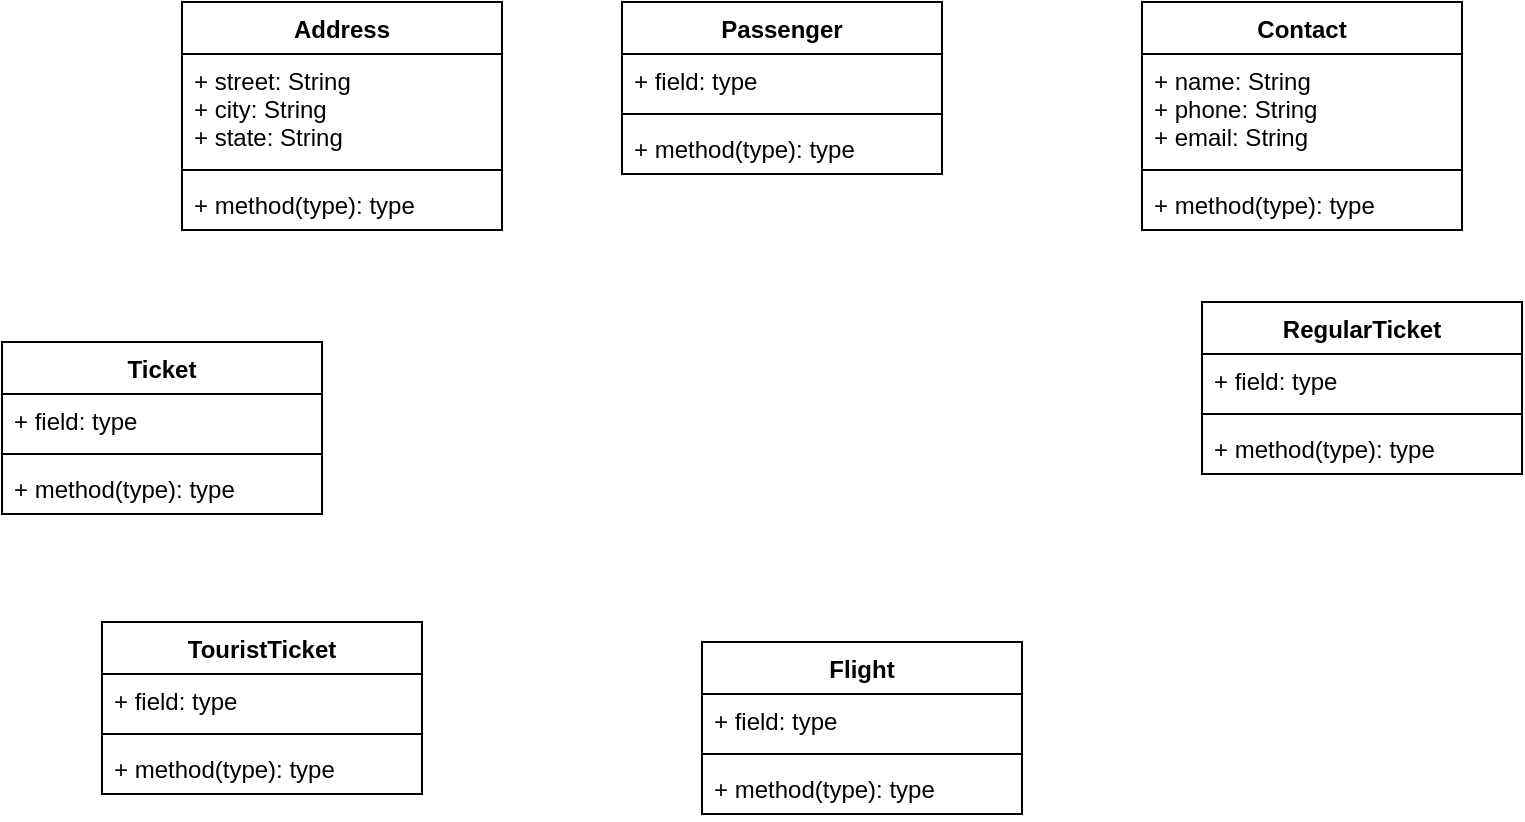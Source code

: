 <mxfile version="15.3.1" type="github">
  <diagram id="l178mCylxaMmiPzsP-Q-" name="Page-1">
    <mxGraphModel dx="868" dy="482" grid="1" gridSize="10" guides="1" tooltips="1" connect="1" arrows="1" fold="1" page="1" pageScale="1" pageWidth="827" pageHeight="1169" math="0" shadow="0">
      <root>
        <mxCell id="0" />
        <mxCell id="1" parent="0" />
        <mxCell id="HkpTVsX4ZouJRN6nkkLg-29" value="Address" style="swimlane;fontStyle=1;align=center;verticalAlign=top;childLayout=stackLayout;horizontal=1;startSize=26;horizontalStack=0;resizeParent=1;resizeParentMax=0;resizeLast=0;collapsible=1;marginBottom=0;" vertex="1" parent="1">
          <mxGeometry x="120" y="10" width="160" height="114" as="geometry" />
        </mxCell>
        <mxCell id="HkpTVsX4ZouJRN6nkkLg-30" value="+ street: String&#xa;+ city: String&#xa;+ state: String" style="text;strokeColor=none;fillColor=none;align=left;verticalAlign=top;spacingLeft=4;spacingRight=4;overflow=hidden;rotatable=0;points=[[0,0.5],[1,0.5]];portConstraint=eastwest;" vertex="1" parent="HkpTVsX4ZouJRN6nkkLg-29">
          <mxGeometry y="26" width="160" height="54" as="geometry" />
        </mxCell>
        <mxCell id="HkpTVsX4ZouJRN6nkkLg-31" value="" style="line;strokeWidth=1;fillColor=none;align=left;verticalAlign=middle;spacingTop=-1;spacingLeft=3;spacingRight=3;rotatable=0;labelPosition=right;points=[];portConstraint=eastwest;" vertex="1" parent="HkpTVsX4ZouJRN6nkkLg-29">
          <mxGeometry y="80" width="160" height="8" as="geometry" />
        </mxCell>
        <mxCell id="HkpTVsX4ZouJRN6nkkLg-32" value="+ method(type): type" style="text;strokeColor=none;fillColor=none;align=left;verticalAlign=top;spacingLeft=4;spacingRight=4;overflow=hidden;rotatable=0;points=[[0,0.5],[1,0.5]];portConstraint=eastwest;" vertex="1" parent="HkpTVsX4ZouJRN6nkkLg-29">
          <mxGeometry y="88" width="160" height="26" as="geometry" />
        </mxCell>
        <mxCell id="HkpTVsX4ZouJRN6nkkLg-33" value="Flight" style="swimlane;fontStyle=1;align=center;verticalAlign=top;childLayout=stackLayout;horizontal=1;startSize=26;horizontalStack=0;resizeParent=1;resizeParentMax=0;resizeLast=0;collapsible=1;marginBottom=0;" vertex="1" parent="1">
          <mxGeometry x="380" y="330" width="160" height="86" as="geometry" />
        </mxCell>
        <mxCell id="HkpTVsX4ZouJRN6nkkLg-34" value="+ field: type" style="text;strokeColor=none;fillColor=none;align=left;verticalAlign=top;spacingLeft=4;spacingRight=4;overflow=hidden;rotatable=0;points=[[0,0.5],[1,0.5]];portConstraint=eastwest;" vertex="1" parent="HkpTVsX4ZouJRN6nkkLg-33">
          <mxGeometry y="26" width="160" height="26" as="geometry" />
        </mxCell>
        <mxCell id="HkpTVsX4ZouJRN6nkkLg-35" value="" style="line;strokeWidth=1;fillColor=none;align=left;verticalAlign=middle;spacingTop=-1;spacingLeft=3;spacingRight=3;rotatable=0;labelPosition=right;points=[];portConstraint=eastwest;" vertex="1" parent="HkpTVsX4ZouJRN6nkkLg-33">
          <mxGeometry y="52" width="160" height="8" as="geometry" />
        </mxCell>
        <mxCell id="HkpTVsX4ZouJRN6nkkLg-36" value="+ method(type): type" style="text;strokeColor=none;fillColor=none;align=left;verticalAlign=top;spacingLeft=4;spacingRight=4;overflow=hidden;rotatable=0;points=[[0,0.5],[1,0.5]];portConstraint=eastwest;" vertex="1" parent="HkpTVsX4ZouJRN6nkkLg-33">
          <mxGeometry y="60" width="160" height="26" as="geometry" />
        </mxCell>
        <mxCell id="HkpTVsX4ZouJRN6nkkLg-37" value="TouristTicket" style="swimlane;fontStyle=1;align=center;verticalAlign=top;childLayout=stackLayout;horizontal=1;startSize=26;horizontalStack=0;resizeParent=1;resizeParentMax=0;resizeLast=0;collapsible=1;marginBottom=0;" vertex="1" parent="1">
          <mxGeometry x="80" y="320" width="160" height="86" as="geometry" />
        </mxCell>
        <mxCell id="HkpTVsX4ZouJRN6nkkLg-38" value="+ field: type" style="text;strokeColor=none;fillColor=none;align=left;verticalAlign=top;spacingLeft=4;spacingRight=4;overflow=hidden;rotatable=0;points=[[0,0.5],[1,0.5]];portConstraint=eastwest;" vertex="1" parent="HkpTVsX4ZouJRN6nkkLg-37">
          <mxGeometry y="26" width="160" height="26" as="geometry" />
        </mxCell>
        <mxCell id="HkpTVsX4ZouJRN6nkkLg-39" value="" style="line;strokeWidth=1;fillColor=none;align=left;verticalAlign=middle;spacingTop=-1;spacingLeft=3;spacingRight=3;rotatable=0;labelPosition=right;points=[];portConstraint=eastwest;" vertex="1" parent="HkpTVsX4ZouJRN6nkkLg-37">
          <mxGeometry y="52" width="160" height="8" as="geometry" />
        </mxCell>
        <mxCell id="HkpTVsX4ZouJRN6nkkLg-40" value="+ method(type): type" style="text;strokeColor=none;fillColor=none;align=left;verticalAlign=top;spacingLeft=4;spacingRight=4;overflow=hidden;rotatable=0;points=[[0,0.5],[1,0.5]];portConstraint=eastwest;" vertex="1" parent="HkpTVsX4ZouJRN6nkkLg-37">
          <mxGeometry y="60" width="160" height="26" as="geometry" />
        </mxCell>
        <mxCell id="HkpTVsX4ZouJRN6nkkLg-41" value="RegularTicket" style="swimlane;fontStyle=1;align=center;verticalAlign=top;childLayout=stackLayout;horizontal=1;startSize=26;horizontalStack=0;resizeParent=1;resizeParentMax=0;resizeLast=0;collapsible=1;marginBottom=0;" vertex="1" parent="1">
          <mxGeometry x="630" y="160" width="160" height="86" as="geometry" />
        </mxCell>
        <mxCell id="HkpTVsX4ZouJRN6nkkLg-42" value="+ field: type" style="text;strokeColor=none;fillColor=none;align=left;verticalAlign=top;spacingLeft=4;spacingRight=4;overflow=hidden;rotatable=0;points=[[0,0.5],[1,0.5]];portConstraint=eastwest;" vertex="1" parent="HkpTVsX4ZouJRN6nkkLg-41">
          <mxGeometry y="26" width="160" height="26" as="geometry" />
        </mxCell>
        <mxCell id="HkpTVsX4ZouJRN6nkkLg-43" value="" style="line;strokeWidth=1;fillColor=none;align=left;verticalAlign=middle;spacingTop=-1;spacingLeft=3;spacingRight=3;rotatable=0;labelPosition=right;points=[];portConstraint=eastwest;" vertex="1" parent="HkpTVsX4ZouJRN6nkkLg-41">
          <mxGeometry y="52" width="160" height="8" as="geometry" />
        </mxCell>
        <mxCell id="HkpTVsX4ZouJRN6nkkLg-44" value="+ method(type): type" style="text;strokeColor=none;fillColor=none;align=left;verticalAlign=top;spacingLeft=4;spacingRight=4;overflow=hidden;rotatable=0;points=[[0,0.5],[1,0.5]];portConstraint=eastwest;" vertex="1" parent="HkpTVsX4ZouJRN6nkkLg-41">
          <mxGeometry y="60" width="160" height="26" as="geometry" />
        </mxCell>
        <mxCell id="HkpTVsX4ZouJRN6nkkLg-45" value="Ticket" style="swimlane;fontStyle=1;align=center;verticalAlign=top;childLayout=stackLayout;horizontal=1;startSize=26;horizontalStack=0;resizeParent=1;resizeParentMax=0;resizeLast=0;collapsible=1;marginBottom=0;" vertex="1" parent="1">
          <mxGeometry x="30" y="180" width="160" height="86" as="geometry" />
        </mxCell>
        <mxCell id="HkpTVsX4ZouJRN6nkkLg-46" value="+ field: type" style="text;strokeColor=none;fillColor=none;align=left;verticalAlign=top;spacingLeft=4;spacingRight=4;overflow=hidden;rotatable=0;points=[[0,0.5],[1,0.5]];portConstraint=eastwest;" vertex="1" parent="HkpTVsX4ZouJRN6nkkLg-45">
          <mxGeometry y="26" width="160" height="26" as="geometry" />
        </mxCell>
        <mxCell id="HkpTVsX4ZouJRN6nkkLg-47" value="" style="line;strokeWidth=1;fillColor=none;align=left;verticalAlign=middle;spacingTop=-1;spacingLeft=3;spacingRight=3;rotatable=0;labelPosition=right;points=[];portConstraint=eastwest;" vertex="1" parent="HkpTVsX4ZouJRN6nkkLg-45">
          <mxGeometry y="52" width="160" height="8" as="geometry" />
        </mxCell>
        <mxCell id="HkpTVsX4ZouJRN6nkkLg-48" value="+ method(type): type" style="text;strokeColor=none;fillColor=none;align=left;verticalAlign=top;spacingLeft=4;spacingRight=4;overflow=hidden;rotatable=0;points=[[0,0.5],[1,0.5]];portConstraint=eastwest;" vertex="1" parent="HkpTVsX4ZouJRN6nkkLg-45">
          <mxGeometry y="60" width="160" height="26" as="geometry" />
        </mxCell>
        <mxCell id="HkpTVsX4ZouJRN6nkkLg-49" value="Passenger" style="swimlane;fontStyle=1;align=center;verticalAlign=top;childLayout=stackLayout;horizontal=1;startSize=26;horizontalStack=0;resizeParent=1;resizeParentMax=0;resizeLast=0;collapsible=1;marginBottom=0;" vertex="1" parent="1">
          <mxGeometry x="340" y="10" width="160" height="86" as="geometry" />
        </mxCell>
        <mxCell id="HkpTVsX4ZouJRN6nkkLg-50" value="+ field: type" style="text;strokeColor=none;fillColor=none;align=left;verticalAlign=top;spacingLeft=4;spacingRight=4;overflow=hidden;rotatable=0;points=[[0,0.5],[1,0.5]];portConstraint=eastwest;" vertex="1" parent="HkpTVsX4ZouJRN6nkkLg-49">
          <mxGeometry y="26" width="160" height="26" as="geometry" />
        </mxCell>
        <mxCell id="HkpTVsX4ZouJRN6nkkLg-51" value="" style="line;strokeWidth=1;fillColor=none;align=left;verticalAlign=middle;spacingTop=-1;spacingLeft=3;spacingRight=3;rotatable=0;labelPosition=right;points=[];portConstraint=eastwest;" vertex="1" parent="HkpTVsX4ZouJRN6nkkLg-49">
          <mxGeometry y="52" width="160" height="8" as="geometry" />
        </mxCell>
        <mxCell id="HkpTVsX4ZouJRN6nkkLg-52" value="+ method(type): type" style="text;strokeColor=none;fillColor=none;align=left;verticalAlign=top;spacingLeft=4;spacingRight=4;overflow=hidden;rotatable=0;points=[[0,0.5],[1,0.5]];portConstraint=eastwest;" vertex="1" parent="HkpTVsX4ZouJRN6nkkLg-49">
          <mxGeometry y="60" width="160" height="26" as="geometry" />
        </mxCell>
        <mxCell id="HkpTVsX4ZouJRN6nkkLg-53" value="Contact" style="swimlane;fontStyle=1;align=center;verticalAlign=top;childLayout=stackLayout;horizontal=1;startSize=26;horizontalStack=0;resizeParent=1;resizeParentMax=0;resizeLast=0;collapsible=1;marginBottom=0;" vertex="1" parent="1">
          <mxGeometry x="600" y="10" width="160" height="114" as="geometry" />
        </mxCell>
        <mxCell id="HkpTVsX4ZouJRN6nkkLg-54" value="+ name: String&#xa;+ phone: String&#xa;+ email: String" style="text;strokeColor=none;fillColor=none;align=left;verticalAlign=top;spacingLeft=4;spacingRight=4;overflow=hidden;rotatable=0;points=[[0,0.5],[1,0.5]];portConstraint=eastwest;" vertex="1" parent="HkpTVsX4ZouJRN6nkkLg-53">
          <mxGeometry y="26" width="160" height="54" as="geometry" />
        </mxCell>
        <mxCell id="HkpTVsX4ZouJRN6nkkLg-55" value="" style="line;strokeWidth=1;fillColor=none;align=left;verticalAlign=middle;spacingTop=-1;spacingLeft=3;spacingRight=3;rotatable=0;labelPosition=right;points=[];portConstraint=eastwest;" vertex="1" parent="HkpTVsX4ZouJRN6nkkLg-53">
          <mxGeometry y="80" width="160" height="8" as="geometry" />
        </mxCell>
        <mxCell id="HkpTVsX4ZouJRN6nkkLg-56" value="+ method(type): type" style="text;strokeColor=none;fillColor=none;align=left;verticalAlign=top;spacingLeft=4;spacingRight=4;overflow=hidden;rotatable=0;points=[[0,0.5],[1,0.5]];portConstraint=eastwest;" vertex="1" parent="HkpTVsX4ZouJRN6nkkLg-53">
          <mxGeometry y="88" width="160" height="26" as="geometry" />
        </mxCell>
      </root>
    </mxGraphModel>
  </diagram>
</mxfile>
